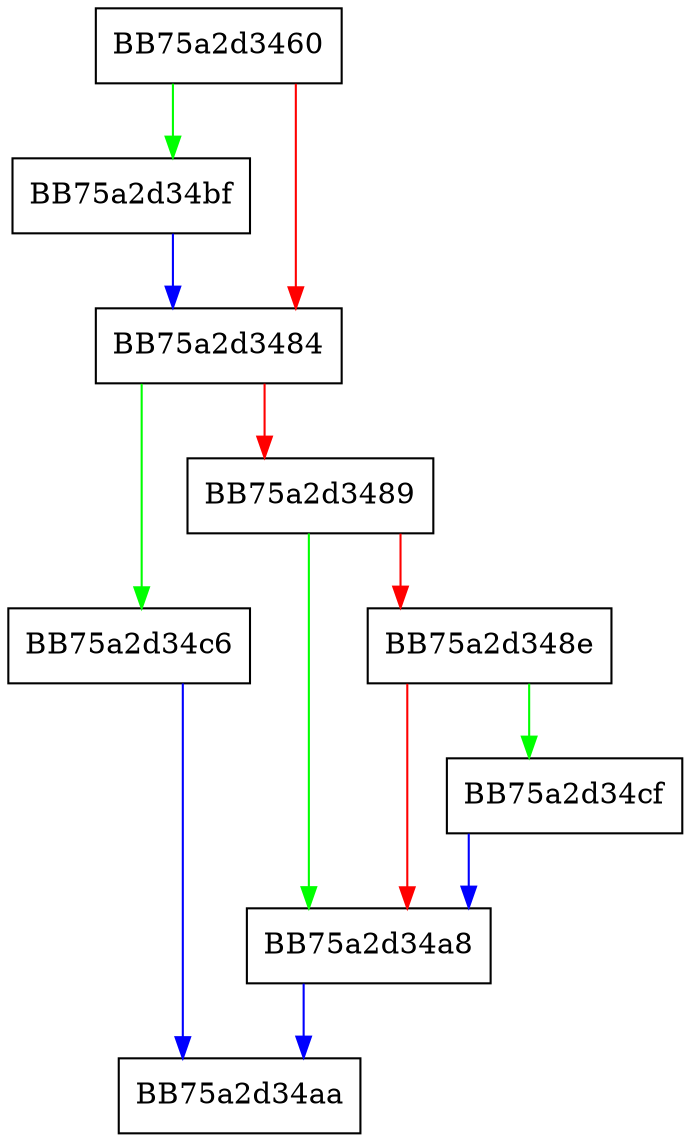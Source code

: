 digraph MpGetAttributeFromStore {
  node [shape="box"];
  graph [splines=ortho];
  BB75a2d3460 -> BB75a2d34bf [color="green"];
  BB75a2d3460 -> BB75a2d3484 [color="red"];
  BB75a2d3484 -> BB75a2d34c6 [color="green"];
  BB75a2d3484 -> BB75a2d3489 [color="red"];
  BB75a2d3489 -> BB75a2d34a8 [color="green"];
  BB75a2d3489 -> BB75a2d348e [color="red"];
  BB75a2d348e -> BB75a2d34cf [color="green"];
  BB75a2d348e -> BB75a2d34a8 [color="red"];
  BB75a2d34a8 -> BB75a2d34aa [color="blue"];
  BB75a2d34bf -> BB75a2d3484 [color="blue"];
  BB75a2d34c6 -> BB75a2d34aa [color="blue"];
  BB75a2d34cf -> BB75a2d34a8 [color="blue"];
}